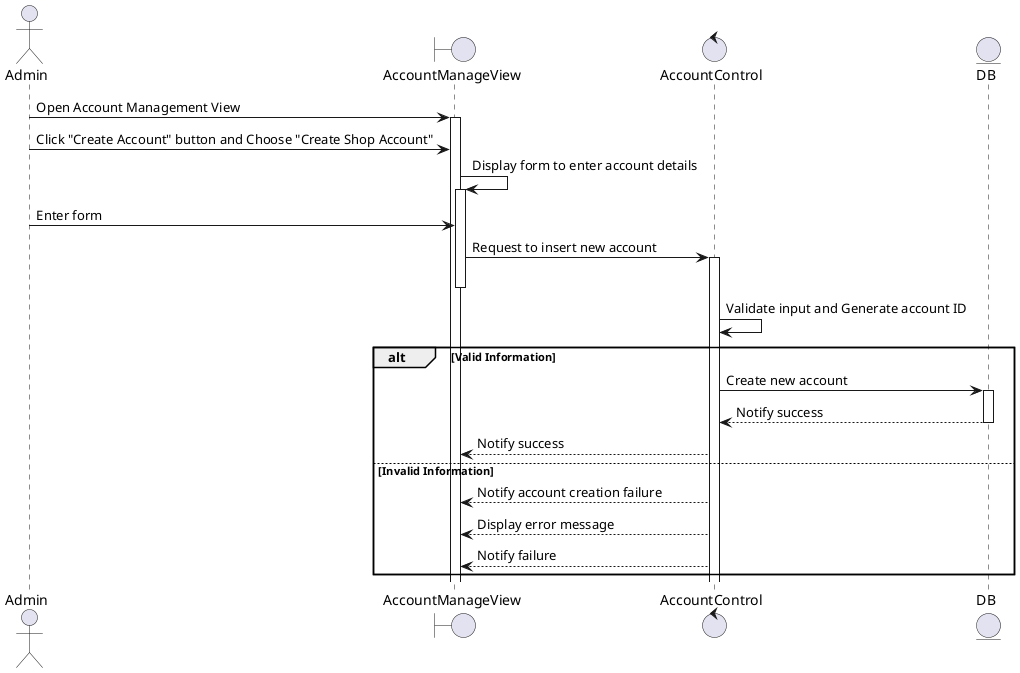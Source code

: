 @startuml

actor Admin
boundary AccountManageView
control AccountControl
entity DB

Admin -> AccountManageView: Open Account Management View
activate AccountManageView 

Admin -> AccountManageView: Click "Create Account" button and Choose "Create Shop Account"
 AccountManageView -> AccountManageView: Display form to enter account details
    activate AccountManageView
    Admin-> AccountManageView : Enter form
    AccountManageView -> AccountControl: Request to insert new account
    activate AccountControl    
    deactivate AccountManageView
    AccountControl -> AccountControl: Validate input and Generate account ID

    alt Valid Information
    AccountControl -> DB: Create new account
    activate DB
    DB--> AccountControl : Notify success
    deactivate DB
    AccountControl --> AccountManageView: Notify success
else Invalid Information
    AccountControl --> AccountManageView: Notify account creation failure
    AccountControl --> AccountManageView: Display error message
    AccountControl --> AccountManageView: Notify failure
end

@enduml
